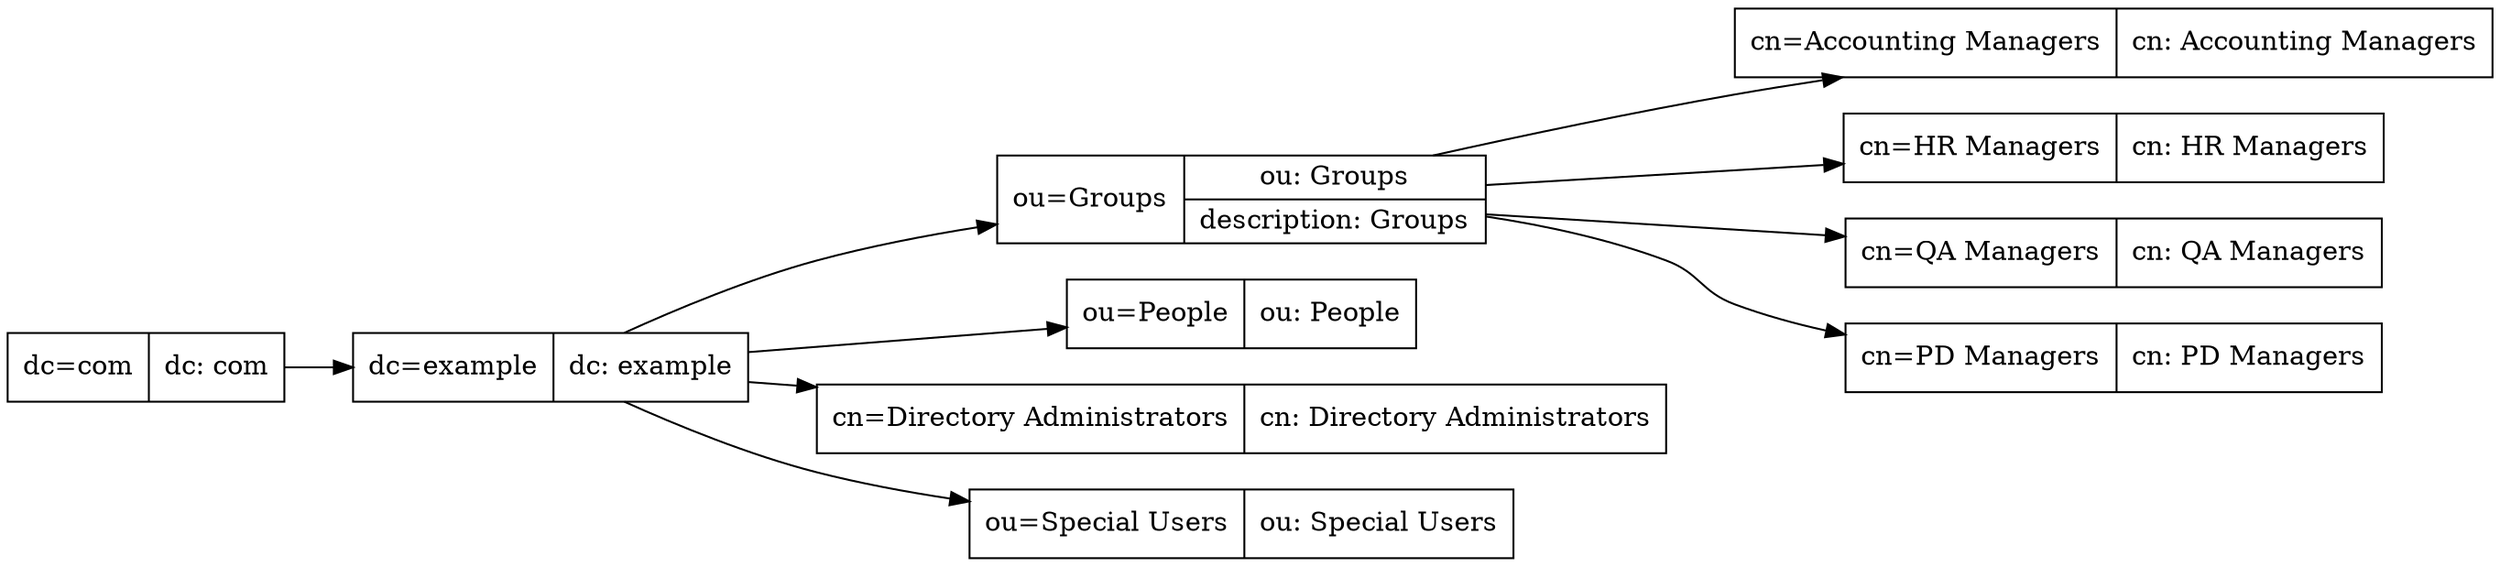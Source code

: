 
digraph tree {
    rankdir=LR;

    node [shape=record];
    A [label="{dc=com|{dc: com}}"];
    B [label="{dc=example|{dc: example}}"];
    C [label="{ou=Groups|{ou: Groups|description: Groups}}"];
    D [label="{ou=People|{ou: People}}"];
    E [label="{cn=Directory Administrators|{cn: Directory Administrators}}"]
    F [label="{ou=Special Users|{ou: Special Users}}"]
    G [label="{cn=Accounting Managers|{cn: Accounting Managers}}"]
    H [label="{cn=HR Managers|{cn: HR Managers}}"]
    I [label="{cn=QA Managers|{cn: QA Managers}}"]
    J [label="{cn=PD Managers|{cn: PD Managers}}"]

    A -> B;
    B -> C;
    B -> D;
    B -> E;
    B -> F;
    C -> G;
    C -> H;
    C -> I;
    C -> J;
}
